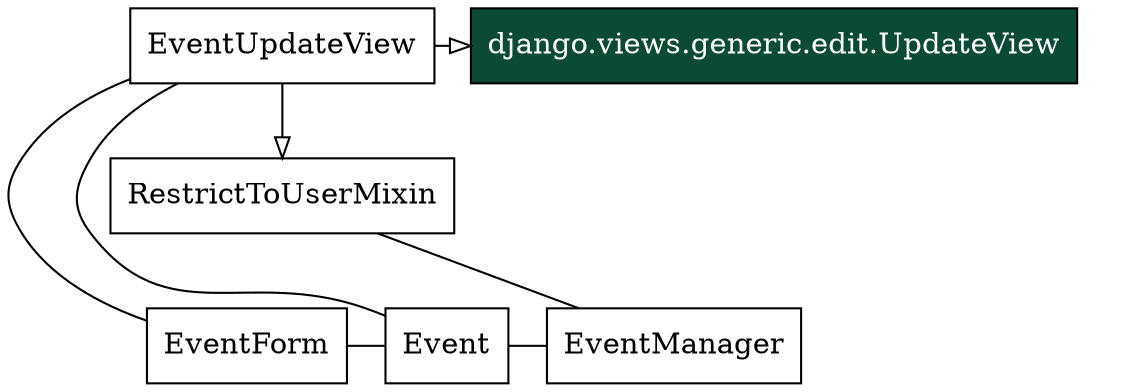   digraph event_crud {
    node [
      shape="rect",
    ]

    "calingen.models.event.Event" [
      label="Event",
    ];
    "calingen.models.event.EventForm" [
      label="EventForm",
    ];
    "calingen.models.event.EventManager" [
      label="EventManager",
    ]

    "calingen.views.event.EventUpdateView" [
      label="EventUpdateView",
    ];

    "calingen.views.mixins.RestrictToUserMixin" [
      label="RestrictToUserMixin",
    ];

    "django.views.generic.edit.UpdateView" [
      fontcolor="#FFFFFF",
      fillcolor="#0C4B33",
      style="filled",
    ];

    node[shape=none, width=0, height=0, label=""];
    hierarchy_1 -> hierarchy_2 -> hierarchy_3 [style="invis"];

    {
      rank="same";
      hierarchy_1;
      "calingen.views.event.EventUpdateView";
      "django.views.generic.edit.UpdateView";
    }
    {
      rank="same";
      hierarchy_2;

    }
    {
      rank="same";
      hierarchy_3;
      "calingen.models.event.EventForm" -> "calingen.models.event.Event" -> "calingen.models.event.EventManager" [arrowhead="none"]
    }

    edge [
      arrowhead="none",
      weight=0,
    ]
    // "calingen.models.event.EventForm" -> "calingen.models.event.Event";
    "calingen.views.event.EventUpdateView" -> "calingen.models.event.Event";
    "calingen.views.event.EventUpdateView" -> "calingen.models.event.EventForm";
    "calingen.views.mixins.RestrictToUserMixin" -> "calingen.models.event.EventManager";

    edge [
      arrowhead="empty",
      weight=1,
    ]
    "calingen.views.event.EventUpdateView" -> "calingen.views.mixins.RestrictToUserMixin";
    "calingen.views.event.EventUpdateView" -> "django.views.generic.edit.UpdateView";

  }
